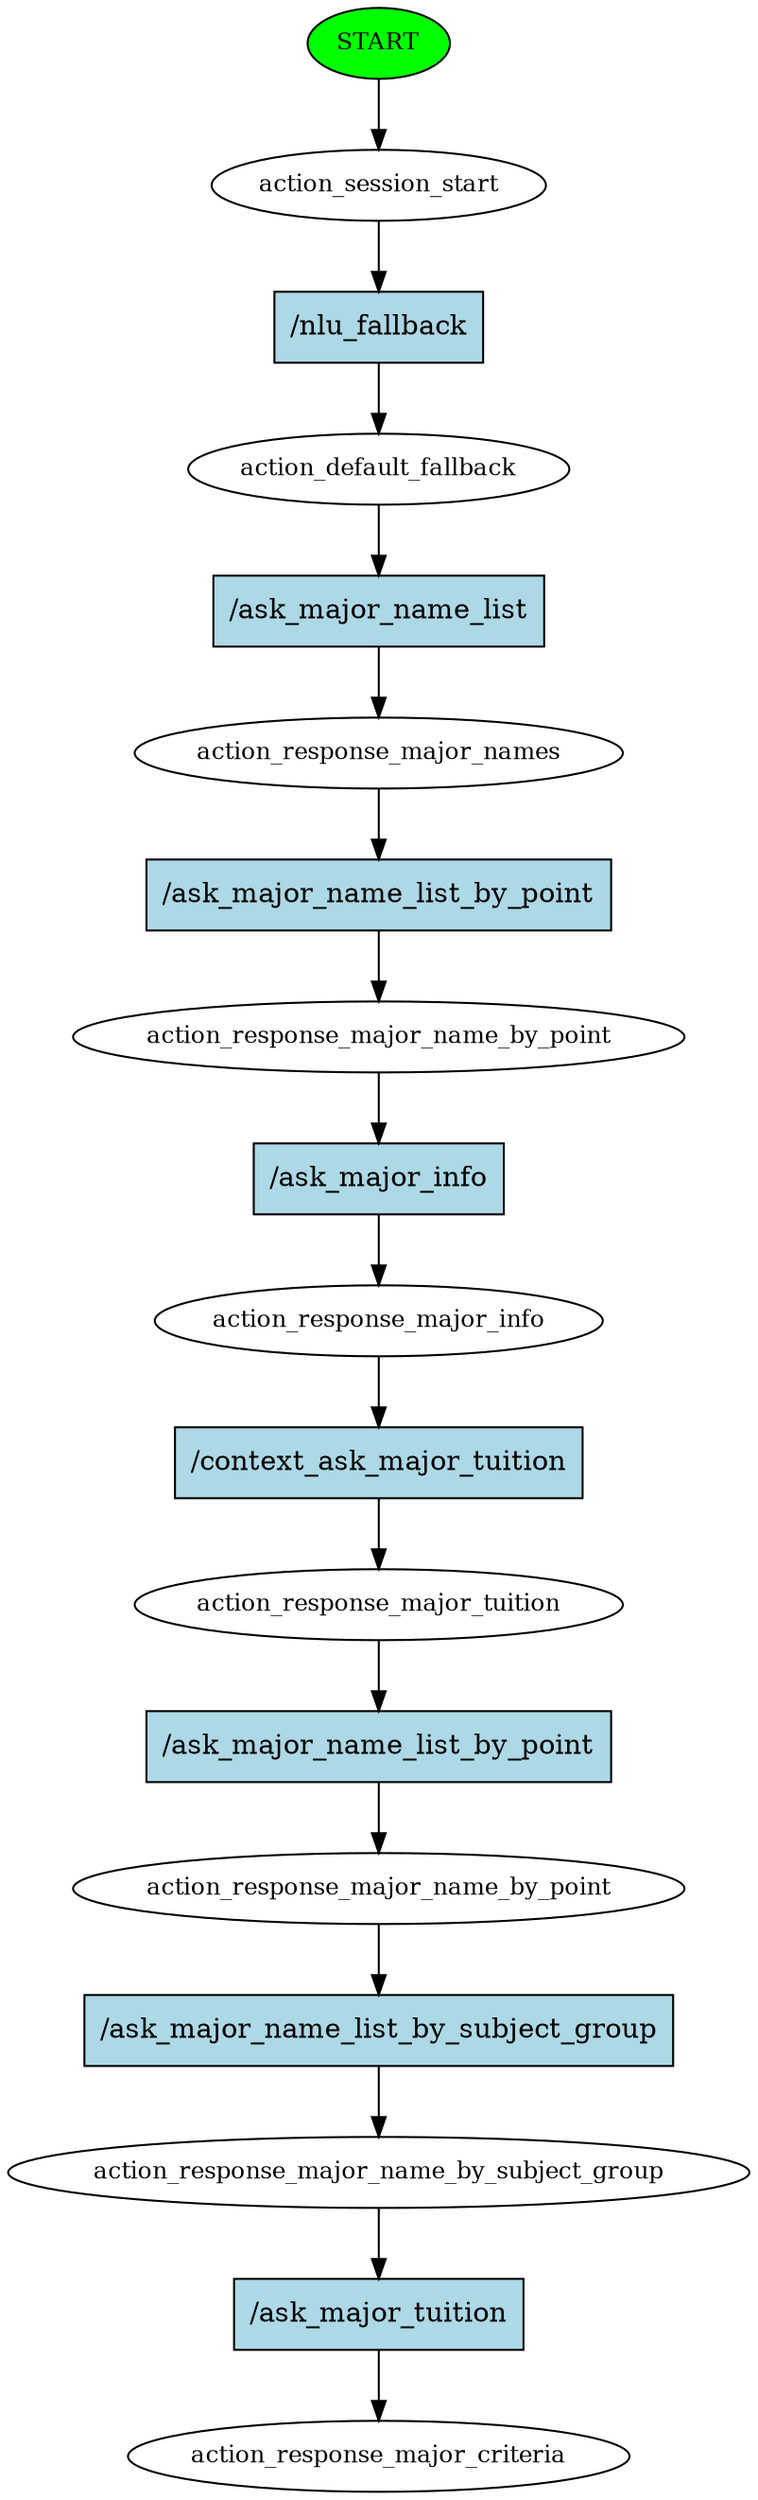digraph  {
0 [class="start active", fillcolor=green, fontsize=12, label=START, style=filled];
1 [class=active, fontsize=12, label=action_session_start];
2 [class=active, fontsize=12, label=action_default_fallback];
3 [class=active, fontsize=12, label=action_response_major_names];
4 [class=active, fontsize=12, label=action_response_major_name_by_point];
5 [class=active, fontsize=12, label=action_response_major_info];
6 [class=active, fontsize=12, label=action_response_major_tuition];
7 [class=active, fontsize=12, label=action_response_major_name_by_point];
8 [class=active, fontsize=12, label=action_response_major_name_by_subject_group];
9 [class="dashed active", fontsize=12, label=action_response_major_criteria];
10 [class="intent active", fillcolor=lightblue, label="/nlu_fallback", shape=rect, style=filled];
11 [class="intent active", fillcolor=lightblue, label="/ask_major_name_list", shape=rect, style=filled];
12 [class="intent active", fillcolor=lightblue, label="/ask_major_name_list_by_point", shape=rect, style=filled];
13 [class="intent active", fillcolor=lightblue, label="/ask_major_info", shape=rect, style=filled];
14 [class="intent active", fillcolor=lightblue, label="/context_ask_major_tuition", shape=rect, style=filled];
15 [class="intent active", fillcolor=lightblue, label="/ask_major_name_list_by_point", shape=rect, style=filled];
16 [class="intent active", fillcolor=lightblue, label="/ask_major_name_list_by_subject_group", shape=rect, style=filled];
17 [class="intent active", fillcolor=lightblue, label="/ask_major_tuition", shape=rect, style=filled];
0 -> 1  [class=active, key=NONE, label=""];
1 -> 10  [class=active, key=0];
2 -> 11  [class=active, key=0];
3 -> 12  [class=active, key=0];
4 -> 13  [class=active, key=0];
5 -> 14  [class=active, key=0];
6 -> 15  [class=active, key=0];
7 -> 16  [class=active, key=0];
8 -> 17  [class=active, key=0];
10 -> 2  [class=active, key=0];
11 -> 3  [class=active, key=0];
12 -> 4  [class=active, key=0];
13 -> 5  [class=active, key=0];
14 -> 6  [class=active, key=0];
15 -> 7  [class=active, key=0];
16 -> 8  [class=active, key=0];
17 -> 9  [class=active, key=0];
}
